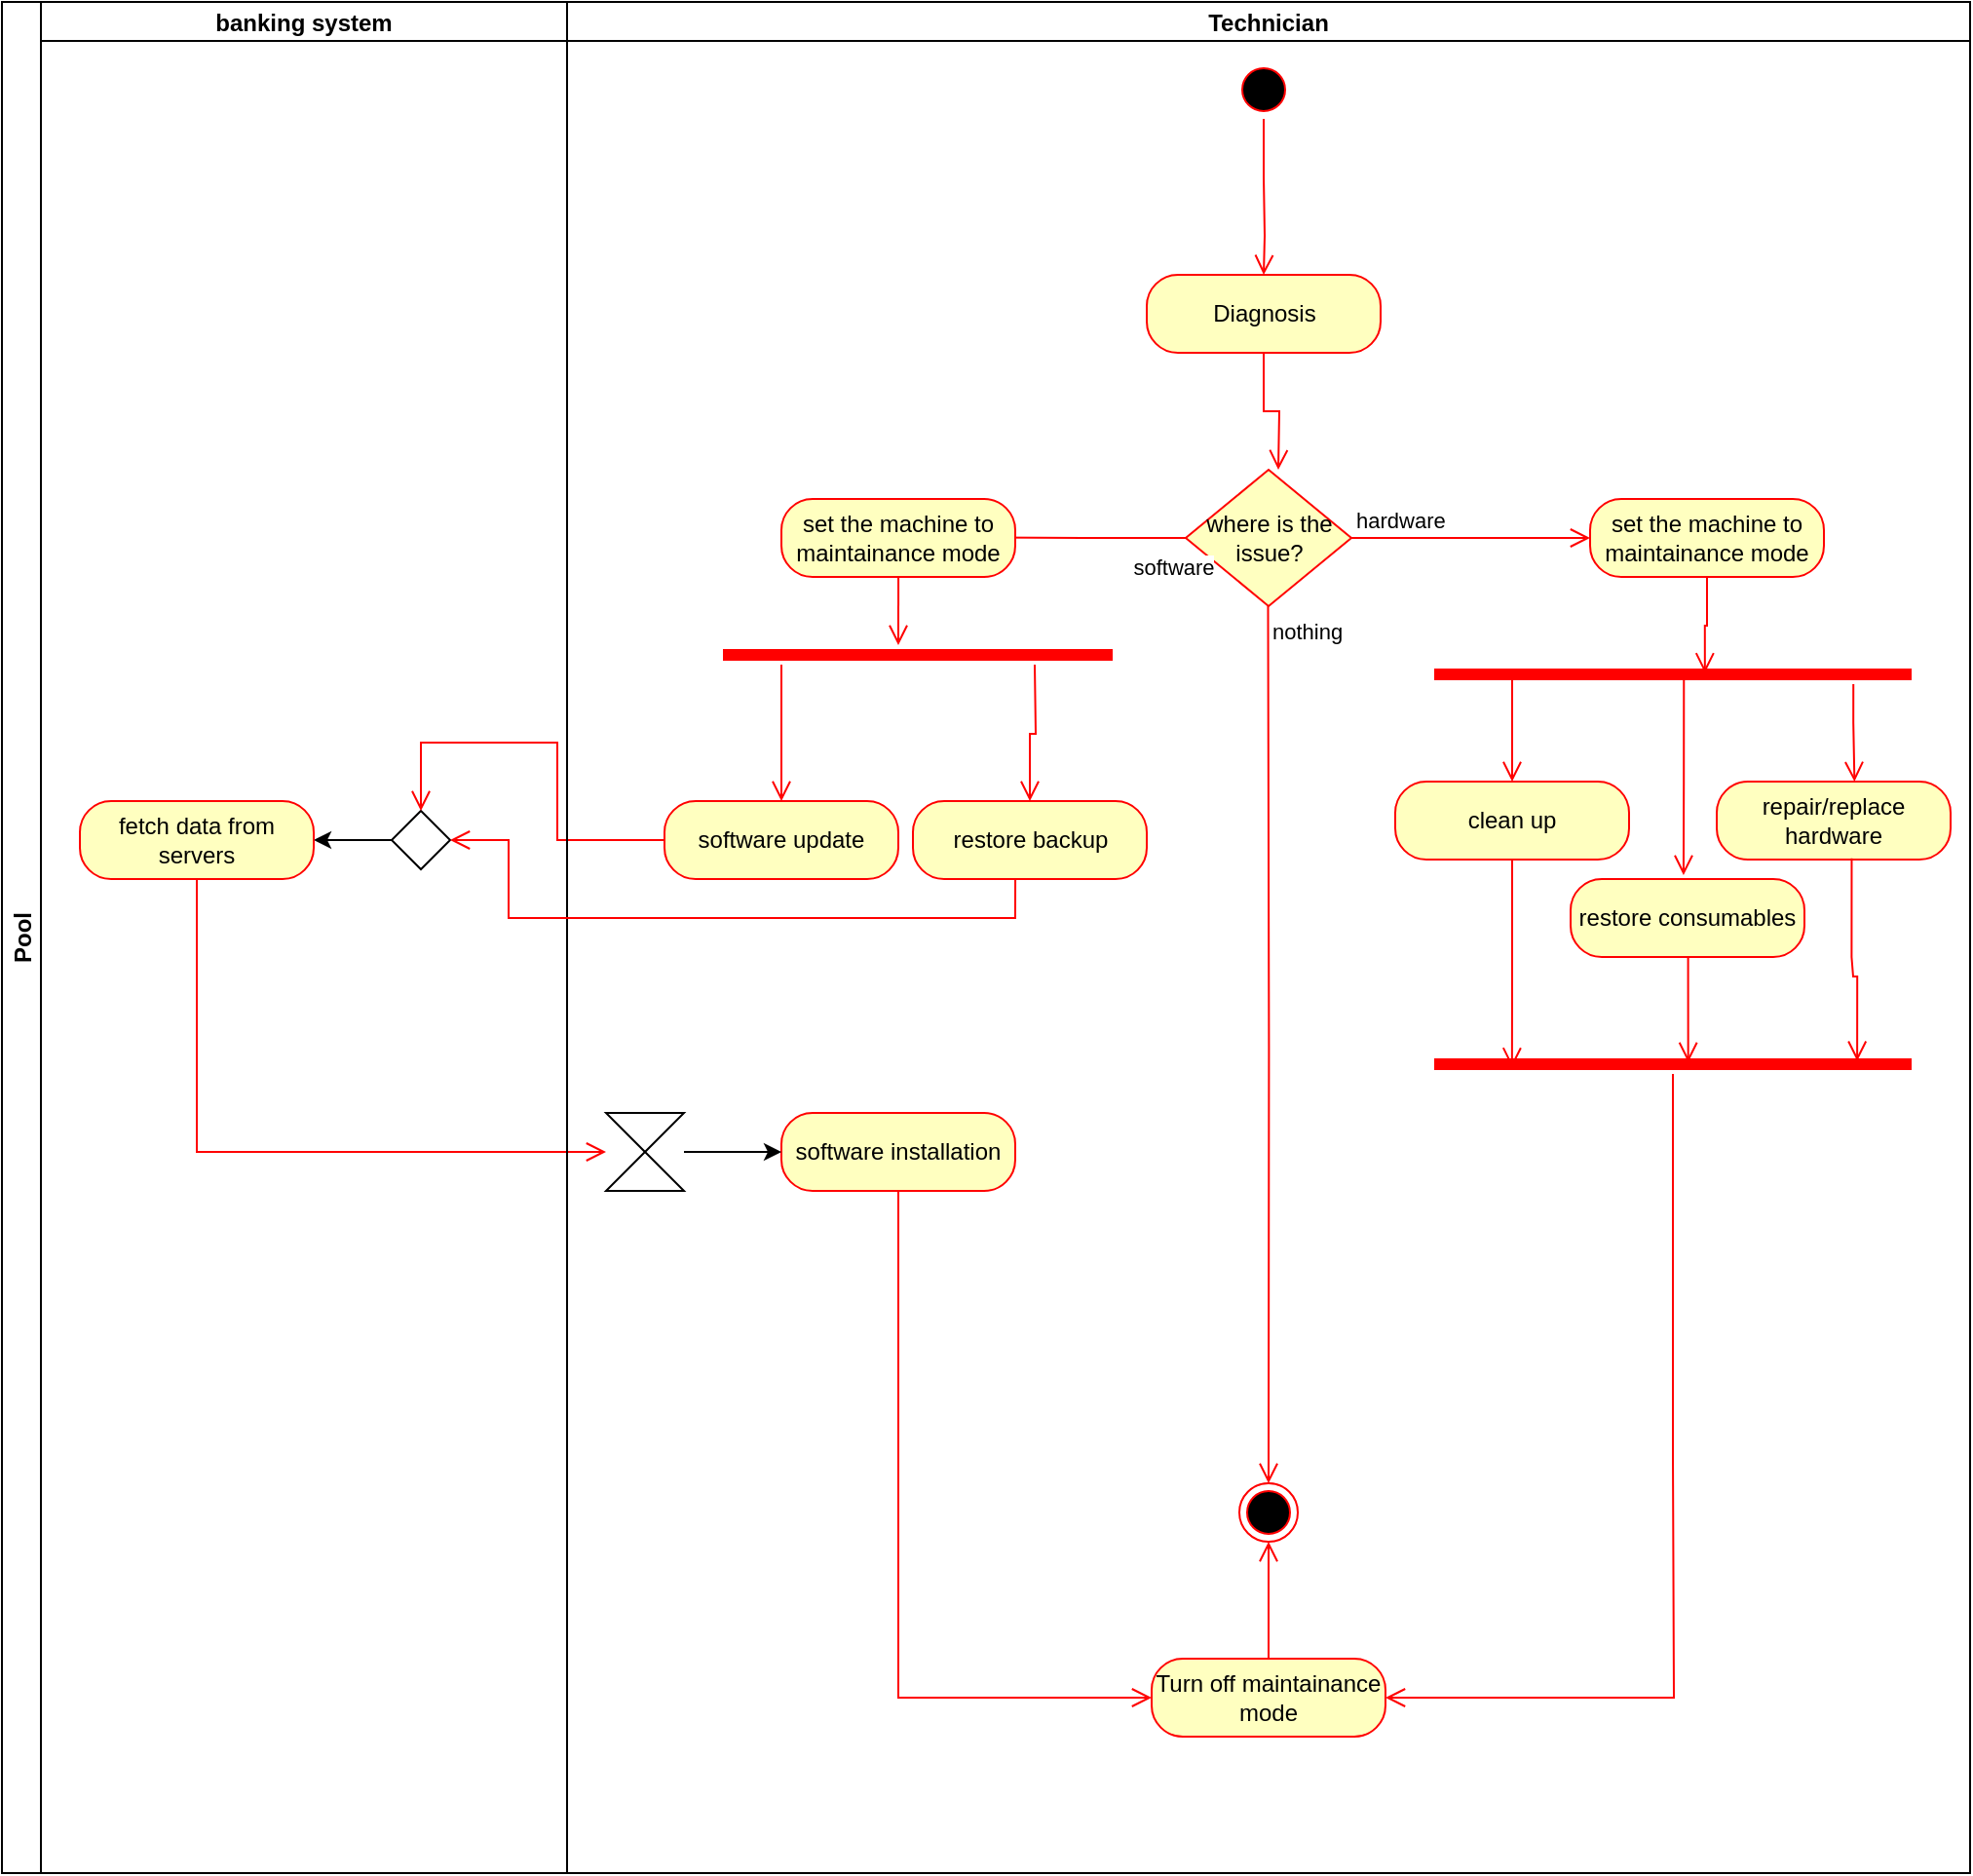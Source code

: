 <mxfile version="24.3.1" type="github">
  <diagram name="Page-1" id="q98K7QF5ER4ZOnGVeUcF">
    <mxGraphModel dx="1888" dy="2061" grid="1" gridSize="10" guides="1" tooltips="1" connect="1" arrows="1" fold="1" page="1" pageScale="1" pageWidth="850" pageHeight="1100" math="0" shadow="0">
      <root>
        <mxCell id="0" />
        <mxCell id="1" parent="0" />
        <mxCell id="k__24M0Sk_iG8yYO5mmq-2" value="Pool" style="swimlane;childLayout=stackLayout;resizeParent=1;resizeParentMax=0;startSize=20;horizontal=0;horizontalStack=1;" vertex="1" parent="1">
          <mxGeometry x="240" y="-140" width="1010" height="960" as="geometry" />
        </mxCell>
        <mxCell id="k__24M0Sk_iG8yYO5mmq-4" value="banking system" style="swimlane;startSize=20;" vertex="1" parent="k__24M0Sk_iG8yYO5mmq-2">
          <mxGeometry x="20" width="270" height="960" as="geometry" />
        </mxCell>
        <mxCell id="k__24M0Sk_iG8yYO5mmq-68" value="" style="edgeStyle=orthogonalEdgeStyle;rounded=0;orthogonalLoop=1;jettySize=auto;html=1;" edge="1" parent="k__24M0Sk_iG8yYO5mmq-4" source="k__24M0Sk_iG8yYO5mmq-64" target="k__24M0Sk_iG8yYO5mmq-65">
          <mxGeometry relative="1" as="geometry" />
        </mxCell>
        <mxCell id="k__24M0Sk_iG8yYO5mmq-64" value="" style="rhombus;" vertex="1" parent="k__24M0Sk_iG8yYO5mmq-4">
          <mxGeometry x="180" y="415" width="30" height="30" as="geometry" />
        </mxCell>
        <mxCell id="k__24M0Sk_iG8yYO5mmq-65" value="fetch data from servers" style="rounded=1;whiteSpace=wrap;html=1;arcSize=40;fontColor=#000000;fillColor=#ffffc0;strokeColor=#ff0000;" vertex="1" parent="k__24M0Sk_iG8yYO5mmq-4">
          <mxGeometry x="20" y="410" width="120" height="40" as="geometry" />
        </mxCell>
        <mxCell id="k__24M0Sk_iG8yYO5mmq-58" value="" style="edgeStyle=orthogonalEdgeStyle;html=1;verticalAlign=bottom;endArrow=open;endSize=8;strokeColor=#ff0000;rounded=0;entryX=0.5;entryY=0;entryDx=0;entryDy=0;" edge="1" source="k__24M0Sk_iG8yYO5mmq-57" parent="k__24M0Sk_iG8yYO5mmq-2" target="k__24M0Sk_iG8yYO5mmq-64">
          <mxGeometry relative="1" as="geometry">
            <mxPoint x="260" y="430" as="targetPoint" />
            <Array as="points">
              <mxPoint x="285" y="430" />
              <mxPoint x="285" y="380" />
              <mxPoint x="215" y="380" />
            </Array>
          </mxGeometry>
        </mxCell>
        <mxCell id="k__24M0Sk_iG8yYO5mmq-74" value="" style="edgeStyle=orthogonalEdgeStyle;html=1;verticalAlign=bottom;endArrow=open;endSize=8;strokeColor=#ff0000;rounded=0;exitX=0.5;exitY=1;exitDx=0;exitDy=0;entryX=0;entryY=0.5;entryDx=0;entryDy=0;" edge="1" source="k__24M0Sk_iG8yYO5mmq-65" parent="k__24M0Sk_iG8yYO5mmq-2" target="k__24M0Sk_iG8yYO5mmq-75">
          <mxGeometry relative="1" as="geometry">
            <mxPoint x="260" y="600" as="targetPoint" />
            <mxPoint x="110" y="500" as="sourcePoint" />
          </mxGeometry>
        </mxCell>
        <mxCell id="k__24M0Sk_iG8yYO5mmq-5" value="Technician" style="swimlane;startSize=20;" vertex="1" parent="k__24M0Sk_iG8yYO5mmq-2">
          <mxGeometry x="290" width="720" height="960" as="geometry" />
        </mxCell>
        <mxCell id="k__24M0Sk_iG8yYO5mmq-6" value="" style="ellipse;html=1;shape=startState;fillColor=#000000;strokeColor=#ff0000;" vertex="1" parent="k__24M0Sk_iG8yYO5mmq-5">
          <mxGeometry x="342.5" y="30" width="30" height="30" as="geometry" />
        </mxCell>
        <mxCell id="k__24M0Sk_iG8yYO5mmq-7" value="" style="edgeStyle=orthogonalEdgeStyle;html=1;verticalAlign=bottom;endArrow=open;endSize=8;strokeColor=#ff0000;rounded=0;exitX=0.5;exitY=1;exitDx=0;exitDy=0;entryX=0.5;entryY=0;entryDx=0;entryDy=0;" edge="1" source="k__24M0Sk_iG8yYO5mmq-6" parent="k__24M0Sk_iG8yYO5mmq-5" target="k__24M0Sk_iG8yYO5mmq-34">
          <mxGeometry relative="1" as="geometry">
            <mxPoint x="360" y="120" as="targetPoint" />
            <mxPoint x="360" y="60" as="sourcePoint" />
            <Array as="points">
              <mxPoint x="358" y="90" />
              <mxPoint x="358" y="90" />
              <mxPoint x="358" y="120" />
              <mxPoint x="358" y="120" />
            </Array>
          </mxGeometry>
        </mxCell>
        <mxCell id="k__24M0Sk_iG8yYO5mmq-34" value="Diagnosis" style="rounded=1;whiteSpace=wrap;html=1;arcSize=40;fontColor=#000000;fillColor=#ffffc0;strokeColor=#ff0000;" vertex="1" parent="k__24M0Sk_iG8yYO5mmq-5">
          <mxGeometry x="297.5" y="140" width="120" height="40" as="geometry" />
        </mxCell>
        <mxCell id="k__24M0Sk_iG8yYO5mmq-35" value="" style="edgeStyle=orthogonalEdgeStyle;html=1;verticalAlign=bottom;endArrow=open;endSize=8;strokeColor=#ff0000;rounded=0;" edge="1" source="k__24M0Sk_iG8yYO5mmq-34" parent="k__24M0Sk_iG8yYO5mmq-5">
          <mxGeometry relative="1" as="geometry">
            <mxPoint x="365" y="240" as="targetPoint" />
          </mxGeometry>
        </mxCell>
        <mxCell id="k__24M0Sk_iG8yYO5mmq-37" value="where is the issue?" style="rhombus;whiteSpace=wrap;html=1;fontColor=#000000;fillColor=#ffffc0;strokeColor=#ff0000;" vertex="1" parent="k__24M0Sk_iG8yYO5mmq-5">
          <mxGeometry x="317.5" y="240" width="85" height="70" as="geometry" />
        </mxCell>
        <mxCell id="k__24M0Sk_iG8yYO5mmq-38" value="hardware" style="edgeStyle=orthogonalEdgeStyle;html=1;align=left;verticalAlign=bottom;endArrow=open;endSize=8;strokeColor=#ff0000;rounded=0;entryX=0;entryY=0.5;entryDx=0;entryDy=0;" edge="1" source="k__24M0Sk_iG8yYO5mmq-37" parent="k__24M0Sk_iG8yYO5mmq-5" target="k__24M0Sk_iG8yYO5mmq-8">
          <mxGeometry x="-1" relative="1" as="geometry">
            <mxPoint x="505" y="260" as="targetPoint" />
            <Array as="points">
              <mxPoint x="515" y="275" />
              <mxPoint x="515" y="275" />
            </Array>
          </mxGeometry>
        </mxCell>
        <mxCell id="k__24M0Sk_iG8yYO5mmq-39" value="nothing" style="edgeStyle=orthogonalEdgeStyle;html=1;align=left;verticalAlign=top;endArrow=open;endSize=8;strokeColor=#ff0000;rounded=0;entryX=0.5;entryY=0;entryDx=0;entryDy=0;" edge="1" parent="k__24M0Sk_iG8yYO5mmq-5" target="k__24M0Sk_iG8yYO5mmq-10">
          <mxGeometry x="-1" relative="1" as="geometry">
            <mxPoint x="359.71" y="454.09" as="targetPoint" />
            <mxPoint x="359.739" y="309.996" as="sourcePoint" />
            <Array as="points" />
          </mxGeometry>
        </mxCell>
        <mxCell id="k__24M0Sk_iG8yYO5mmq-45" value="" style="edgeStyle=orthogonalEdgeStyle;html=1;verticalAlign=bottom;endArrow=open;endSize=8;strokeColor=#ff0000;rounded=0;exitX=0;exitY=0.5;exitDx=0;exitDy=0;" edge="1" source="k__24M0Sk_iG8yYO5mmq-37" parent="k__24M0Sk_iG8yYO5mmq-5">
          <mxGeometry relative="1" as="geometry">
            <mxPoint x="210" y="274.66" as="targetPoint" />
            <mxPoint x="297.5" y="274.66" as="sourcePoint" />
          </mxGeometry>
        </mxCell>
        <mxCell id="k__24M0Sk_iG8yYO5mmq-46" value="software" style="edgeLabel;html=1;align=center;verticalAlign=middle;resizable=0;points=[];" vertex="1" connectable="0" parent="k__24M0Sk_iG8yYO5mmq-45">
          <mxGeometry x="-0.266" y="1" relative="1" as="geometry">
            <mxPoint x="33" y="14" as="offset" />
          </mxGeometry>
        </mxCell>
        <mxCell id="k__24M0Sk_iG8yYO5mmq-8" value="set the machine to maintainance mode" style="rounded=1;whiteSpace=wrap;html=1;arcSize=40;fontColor=#000000;fillColor=#ffffc0;strokeColor=#ff0000;" vertex="1" parent="k__24M0Sk_iG8yYO5mmq-5">
          <mxGeometry x="525" y="255" width="120" height="40" as="geometry" />
        </mxCell>
        <mxCell id="k__24M0Sk_iG8yYO5mmq-9" value="" style="edgeStyle=orthogonalEdgeStyle;html=1;verticalAlign=bottom;endArrow=open;endSize=8;strokeColor=#ff0000;rounded=0;entryX=0.567;entryY=0.42;entryDx=0;entryDy=0;entryPerimeter=0;" edge="1" source="k__24M0Sk_iG8yYO5mmq-8" parent="k__24M0Sk_iG8yYO5mmq-5" target="k__24M0Sk_iG8yYO5mmq-13">
          <mxGeometry relative="1" as="geometry">
            <mxPoint x="600" y="320" as="targetPoint" />
            <Array as="points">
              <mxPoint x="585" y="320" />
              <mxPoint x="584" y="320" />
            </Array>
          </mxGeometry>
        </mxCell>
        <mxCell id="k__24M0Sk_iG8yYO5mmq-13" value="" style="shape=line;html=1;strokeWidth=6;strokeColor=#ff0000;" vertex="1" parent="k__24M0Sk_iG8yYO5mmq-5">
          <mxGeometry x="445" y="340" width="245" height="10" as="geometry" />
        </mxCell>
        <mxCell id="k__24M0Sk_iG8yYO5mmq-14" value="" style="edgeStyle=orthogonalEdgeStyle;html=1;verticalAlign=bottom;endArrow=open;endSize=8;strokeColor=#ff0000;rounded=0;exitX=0.878;exitY=1;exitDx=0;exitDy=0;exitPerimeter=0;entryX=0.589;entryY=0;entryDx=0;entryDy=0;entryPerimeter=0;" edge="1" source="k__24M0Sk_iG8yYO5mmq-13" parent="k__24M0Sk_iG8yYO5mmq-5" target="k__24M0Sk_iG8yYO5mmq-17">
          <mxGeometry relative="1" as="geometry">
            <mxPoint x="680" y="370" as="targetPoint" />
            <mxPoint x="670" y="390" as="sourcePoint" />
            <Array as="points">
              <mxPoint x="660" y="370" />
              <mxPoint x="661" y="370" />
            </Array>
          </mxGeometry>
        </mxCell>
        <mxCell id="k__24M0Sk_iG8yYO5mmq-17" value="repair/replace hardware" style="rounded=1;whiteSpace=wrap;html=1;arcSize=40;fontColor=#000000;fillColor=#ffffc0;strokeColor=#ff0000;" vertex="1" parent="k__24M0Sk_iG8yYO5mmq-5">
          <mxGeometry x="590" y="400" width="120" height="40" as="geometry" />
        </mxCell>
        <mxCell id="k__24M0Sk_iG8yYO5mmq-18" value="" style="edgeStyle=orthogonalEdgeStyle;html=1;verticalAlign=bottom;endArrow=open;endSize=8;strokeColor=#ff0000;rounded=0;exitX=0.523;exitY=0.62;exitDx=0;exitDy=0;exitPerimeter=0;entryX=0.483;entryY=-0.05;entryDx=0;entryDy=0;entryPerimeter=0;" edge="1" source="k__24M0Sk_iG8yYO5mmq-13" parent="k__24M0Sk_iG8yYO5mmq-5" target="k__24M0Sk_iG8yYO5mmq-24">
          <mxGeometry relative="1" as="geometry">
            <mxPoint x="573.31" y="446.14" as="targetPoint" />
            <mxPoint x="576.695" y="340.0" as="sourcePoint" />
            <Array as="points" />
          </mxGeometry>
        </mxCell>
        <mxCell id="k__24M0Sk_iG8yYO5mmq-24" value="restore consumables" style="rounded=1;whiteSpace=wrap;html=1;arcSize=40;fontColor=#000000;fillColor=#ffffc0;strokeColor=#ff0000;" vertex="1" parent="k__24M0Sk_iG8yYO5mmq-5">
          <mxGeometry x="515" y="450" width="120" height="40" as="geometry" />
        </mxCell>
        <mxCell id="k__24M0Sk_iG8yYO5mmq-25" value="" style="edgeStyle=orthogonalEdgeStyle;html=1;verticalAlign=bottom;endArrow=open;endSize=8;strokeColor=#ff0000;rounded=0;entryX=0.532;entryY=0.4;entryDx=0;entryDy=0;entryPerimeter=0;" edge="1" source="k__24M0Sk_iG8yYO5mmq-24" parent="k__24M0Sk_iG8yYO5mmq-5" target="k__24M0Sk_iG8yYO5mmq-48">
          <mxGeometry relative="1" as="geometry">
            <mxPoint x="600" y="500" as="targetPoint" />
            <Array as="points">
              <mxPoint x="575" y="500" />
            </Array>
          </mxGeometry>
        </mxCell>
        <mxCell id="k__24M0Sk_iG8yYO5mmq-26" value="clean up" style="rounded=1;whiteSpace=wrap;html=1;arcSize=40;fontColor=#000000;fillColor=#ffffc0;strokeColor=#ff0000;" vertex="1" parent="k__24M0Sk_iG8yYO5mmq-5">
          <mxGeometry x="425" y="400" width="120" height="40" as="geometry" />
        </mxCell>
        <mxCell id="k__24M0Sk_iG8yYO5mmq-27" value="" style="edgeStyle=orthogonalEdgeStyle;html=1;verticalAlign=bottom;endArrow=open;endSize=8;strokeColor=#ff0000;rounded=0;entryX=0.163;entryY=0.671;entryDx=0;entryDy=0;entryPerimeter=0;" edge="1" source="k__24M0Sk_iG8yYO5mmq-26" parent="k__24M0Sk_iG8yYO5mmq-5" target="k__24M0Sk_iG8yYO5mmq-48">
          <mxGeometry relative="1" as="geometry">
            <mxPoint x="485" y="560" as="targetPoint" />
            <Array as="points" />
          </mxGeometry>
        </mxCell>
        <mxCell id="k__24M0Sk_iG8yYO5mmq-16" value="" style="edgeStyle=orthogonalEdgeStyle;html=1;verticalAlign=bottom;endArrow=open;endSize=8;strokeColor=#ff0000;rounded=0;exitX=0.199;exitY=0.729;exitDx=0;exitDy=0;exitPerimeter=0;entryX=0.5;entryY=0;entryDx=0;entryDy=0;" edge="1" source="k__24M0Sk_iG8yYO5mmq-13" parent="k__24M0Sk_iG8yYO5mmq-5" target="k__24M0Sk_iG8yYO5mmq-26">
          <mxGeometry relative="1" as="geometry">
            <mxPoint x="504.71" y="440" as="targetPoint" />
            <mxPoint x="505" y="420" as="sourcePoint" />
            <Array as="points">
              <mxPoint x="485" y="347" />
            </Array>
          </mxGeometry>
        </mxCell>
        <mxCell id="k__24M0Sk_iG8yYO5mmq-48" value="" style="shape=line;html=1;strokeWidth=6;strokeColor=#ff0000;" vertex="1" parent="k__24M0Sk_iG8yYO5mmq-5">
          <mxGeometry x="445" y="540" width="245" height="10" as="geometry" />
        </mxCell>
        <mxCell id="k__24M0Sk_iG8yYO5mmq-52" value="" style="edgeStyle=orthogonalEdgeStyle;html=1;verticalAlign=bottom;endArrow=open;endSize=8;strokeColor=#ff0000;rounded=0;exitX=0.577;exitY=0.985;exitDx=0;exitDy=0;exitPerimeter=0;entryX=0.886;entryY=0.34;entryDx=0;entryDy=0;entryPerimeter=0;" edge="1" source="k__24M0Sk_iG8yYO5mmq-17" parent="k__24M0Sk_iG8yYO5mmq-5" target="k__24M0Sk_iG8yYO5mmq-48">
          <mxGeometry relative="1" as="geometry">
            <mxPoint x="650" y="500" as="targetPoint" />
            <mxPoint x="660.029" y="480" as="sourcePoint" />
            <Array as="points">
              <mxPoint x="659" y="490" />
              <mxPoint x="660" y="490" />
              <mxPoint x="660" y="500" />
              <mxPoint x="662" y="500" />
            </Array>
          </mxGeometry>
        </mxCell>
        <mxCell id="k__24M0Sk_iG8yYO5mmq-53" value="" style="shape=line;html=1;strokeWidth=6;strokeColor=#ff0000;" vertex="1" parent="k__24M0Sk_iG8yYO5mmq-5">
          <mxGeometry x="80" y="330" width="200" height="10" as="geometry" />
        </mxCell>
        <mxCell id="k__24M0Sk_iG8yYO5mmq-54" value="" style="edgeStyle=orthogonalEdgeStyle;html=1;verticalAlign=bottom;endArrow=open;endSize=8;strokeColor=#ff0000;rounded=0;" edge="1" parent="k__24M0Sk_iG8yYO5mmq-5">
          <mxGeometry relative="1" as="geometry">
            <mxPoint x="110" y="410" as="targetPoint" />
            <mxPoint x="110" y="340" as="sourcePoint" />
          </mxGeometry>
        </mxCell>
        <mxCell id="k__24M0Sk_iG8yYO5mmq-56" value="" style="edgeStyle=orthogonalEdgeStyle;html=1;verticalAlign=bottom;endArrow=open;endSize=8;strokeColor=#ff0000;rounded=0;" edge="1" parent="k__24M0Sk_iG8yYO5mmq-5" target="k__24M0Sk_iG8yYO5mmq-55">
          <mxGeometry relative="1" as="geometry">
            <mxPoint x="240" y="400" as="targetPoint" />
            <mxPoint x="240" y="340" as="sourcePoint" />
          </mxGeometry>
        </mxCell>
        <mxCell id="k__24M0Sk_iG8yYO5mmq-57" value="software update" style="rounded=1;whiteSpace=wrap;html=1;arcSize=40;fontColor=#000000;fillColor=#ffffc0;strokeColor=#ff0000;" vertex="1" parent="k__24M0Sk_iG8yYO5mmq-5">
          <mxGeometry x="50" y="410" width="120" height="40" as="geometry" />
        </mxCell>
        <mxCell id="k__24M0Sk_iG8yYO5mmq-59" value="set the machine to maintainance mode" style="rounded=1;whiteSpace=wrap;html=1;arcSize=40;fontColor=#000000;fillColor=#ffffc0;strokeColor=#ff0000;" vertex="1" parent="k__24M0Sk_iG8yYO5mmq-5">
          <mxGeometry x="110" y="255" width="120" height="40" as="geometry" />
        </mxCell>
        <mxCell id="k__24M0Sk_iG8yYO5mmq-61" value="" style="edgeStyle=orthogonalEdgeStyle;html=1;verticalAlign=bottom;endArrow=open;endSize=8;strokeColor=#ff0000;rounded=0;" edge="1" parent="k__24M0Sk_iG8yYO5mmq-5">
          <mxGeometry relative="1" as="geometry">
            <mxPoint x="170" y="330" as="targetPoint" />
            <mxPoint x="170.034" y="295" as="sourcePoint" />
          </mxGeometry>
        </mxCell>
        <mxCell id="k__24M0Sk_iG8yYO5mmq-55" value="restore backup" style="rounded=1;whiteSpace=wrap;html=1;arcSize=40;fontColor=#000000;fillColor=#ffffc0;strokeColor=#ff0000;" vertex="1" parent="k__24M0Sk_iG8yYO5mmq-5">
          <mxGeometry x="177.5" y="410" width="120" height="40" as="geometry" />
        </mxCell>
        <mxCell id="k__24M0Sk_iG8yYO5mmq-10" value="" style="ellipse;html=1;shape=endState;fillColor=#000000;strokeColor=#ff0000;" vertex="1" parent="k__24M0Sk_iG8yYO5mmq-5">
          <mxGeometry x="345" y="760" width="30" height="30" as="geometry" />
        </mxCell>
        <mxCell id="k__24M0Sk_iG8yYO5mmq-49" value="" style="edgeStyle=orthogonalEdgeStyle;html=1;verticalAlign=bottom;endArrow=open;endSize=8;strokeColor=#ff0000;rounded=0;entryX=1;entryY=0.5;entryDx=0;entryDy=0;" edge="1" source="k__24M0Sk_iG8yYO5mmq-48" parent="k__24M0Sk_iG8yYO5mmq-5" target="k__24M0Sk_iG8yYO5mmq-69">
          <mxGeometry relative="1" as="geometry">
            <mxPoint x="425" y="680" as="targetPoint" />
            <Array as="points">
              <mxPoint x="568" y="745" />
              <mxPoint x="568" y="870" />
            </Array>
          </mxGeometry>
        </mxCell>
        <mxCell id="k__24M0Sk_iG8yYO5mmq-66" value="" style="edgeStyle=orthogonalEdgeStyle;html=1;verticalAlign=bottom;endArrow=open;endSize=8;strokeColor=#ff0000;rounded=0;entryX=1;entryY=0.5;entryDx=0;entryDy=0;" edge="1" parent="k__24M0Sk_iG8yYO5mmq-5" target="k__24M0Sk_iG8yYO5mmq-64">
          <mxGeometry relative="1" as="geometry">
            <mxPoint x="230" y="620" as="targetPoint" />
            <mxPoint x="230.034" y="450" as="sourcePoint" />
            <Array as="points">
              <mxPoint x="230" y="470" />
              <mxPoint x="-30" y="470" />
              <mxPoint x="-30" y="430" />
            </Array>
          </mxGeometry>
        </mxCell>
        <mxCell id="k__24M0Sk_iG8yYO5mmq-69" value="Turn off maintainance mode" style="rounded=1;whiteSpace=wrap;html=1;arcSize=40;fontColor=#000000;fillColor=#ffffc0;strokeColor=#ff0000;" vertex="1" parent="k__24M0Sk_iG8yYO5mmq-5">
          <mxGeometry x="300" y="850" width="120" height="40" as="geometry" />
        </mxCell>
        <mxCell id="k__24M0Sk_iG8yYO5mmq-70" value="" style="edgeStyle=orthogonalEdgeStyle;html=1;verticalAlign=bottom;endArrow=open;endSize=8;strokeColor=#ff0000;rounded=0;entryX=0.5;entryY=1;entryDx=0;entryDy=0;" edge="1" source="k__24M0Sk_iG8yYO5mmq-69" parent="k__24M0Sk_iG8yYO5mmq-5" target="k__24M0Sk_iG8yYO5mmq-10">
          <mxGeometry relative="1" as="geometry">
            <mxPoint x="360" y="950" as="targetPoint" />
          </mxGeometry>
        </mxCell>
        <mxCell id="k__24M0Sk_iG8yYO5mmq-71" value="software installation" style="rounded=1;whiteSpace=wrap;html=1;arcSize=40;fontColor=#000000;fillColor=#ffffc0;strokeColor=#ff0000;" vertex="1" parent="k__24M0Sk_iG8yYO5mmq-5">
          <mxGeometry x="110" y="570" width="120" height="40" as="geometry" />
        </mxCell>
        <mxCell id="k__24M0Sk_iG8yYO5mmq-72" value="" style="edgeStyle=orthogonalEdgeStyle;html=1;verticalAlign=bottom;endArrow=open;endSize=8;strokeColor=#ff0000;rounded=0;entryX=0;entryY=0.5;entryDx=0;entryDy=0;exitX=0.5;exitY=1;exitDx=0;exitDy=0;" edge="1" source="k__24M0Sk_iG8yYO5mmq-71" parent="k__24M0Sk_iG8yYO5mmq-5" target="k__24M0Sk_iG8yYO5mmq-69">
          <mxGeometry relative="1" as="geometry">
            <mxPoint x="160" y="670" as="targetPoint" />
          </mxGeometry>
        </mxCell>
        <mxCell id="k__24M0Sk_iG8yYO5mmq-76" value="" style="edgeStyle=orthogonalEdgeStyle;rounded=0;orthogonalLoop=1;jettySize=auto;html=1;" edge="1" parent="k__24M0Sk_iG8yYO5mmq-5" source="k__24M0Sk_iG8yYO5mmq-75" target="k__24M0Sk_iG8yYO5mmq-71">
          <mxGeometry relative="1" as="geometry" />
        </mxCell>
        <mxCell id="k__24M0Sk_iG8yYO5mmq-75" value="" style="shape=collate;html=1;" vertex="1" parent="k__24M0Sk_iG8yYO5mmq-5">
          <mxGeometry x="20" y="570" width="40" height="40" as="geometry" />
        </mxCell>
      </root>
    </mxGraphModel>
  </diagram>
</mxfile>
